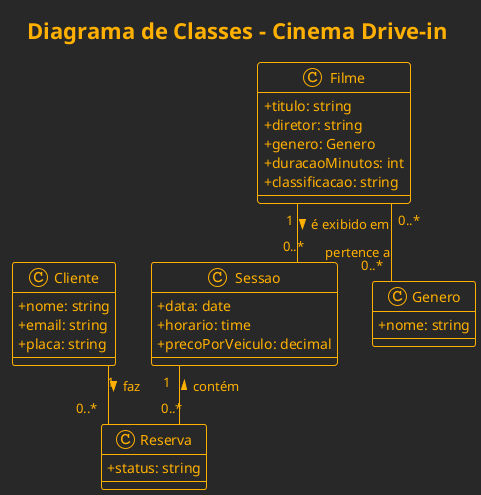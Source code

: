 @startuml DriveInCinema
title Diagrama de Classes - Cinema Drive-in

!theme crt-amber
skinparam classAttributeIconSize 0
skinparam linetype ortho

class Cliente {
  + nome: string
  + email: string
  + placa: string
}

class Reserva {
  + status: string
}

class Sessao {
  + data: date
  + horario: time
  + precoPorVeiculo: decimal
}

class Filme {
  + titulo: string
  + diretor: string
  + genero: Genero
  + duracaoMinutos: int
  + classificacao: string
}

class Genero {
  + nome: string
}

Cliente "1" -- "0..*" Reserva : faz >
Filme "1" -- "0..*" Sessao : é exibido em >
Sessao "1" -- "0..*" Reserva : contém <
Filme "0..*" -- "0..*" Genero : pertence a

@enduml